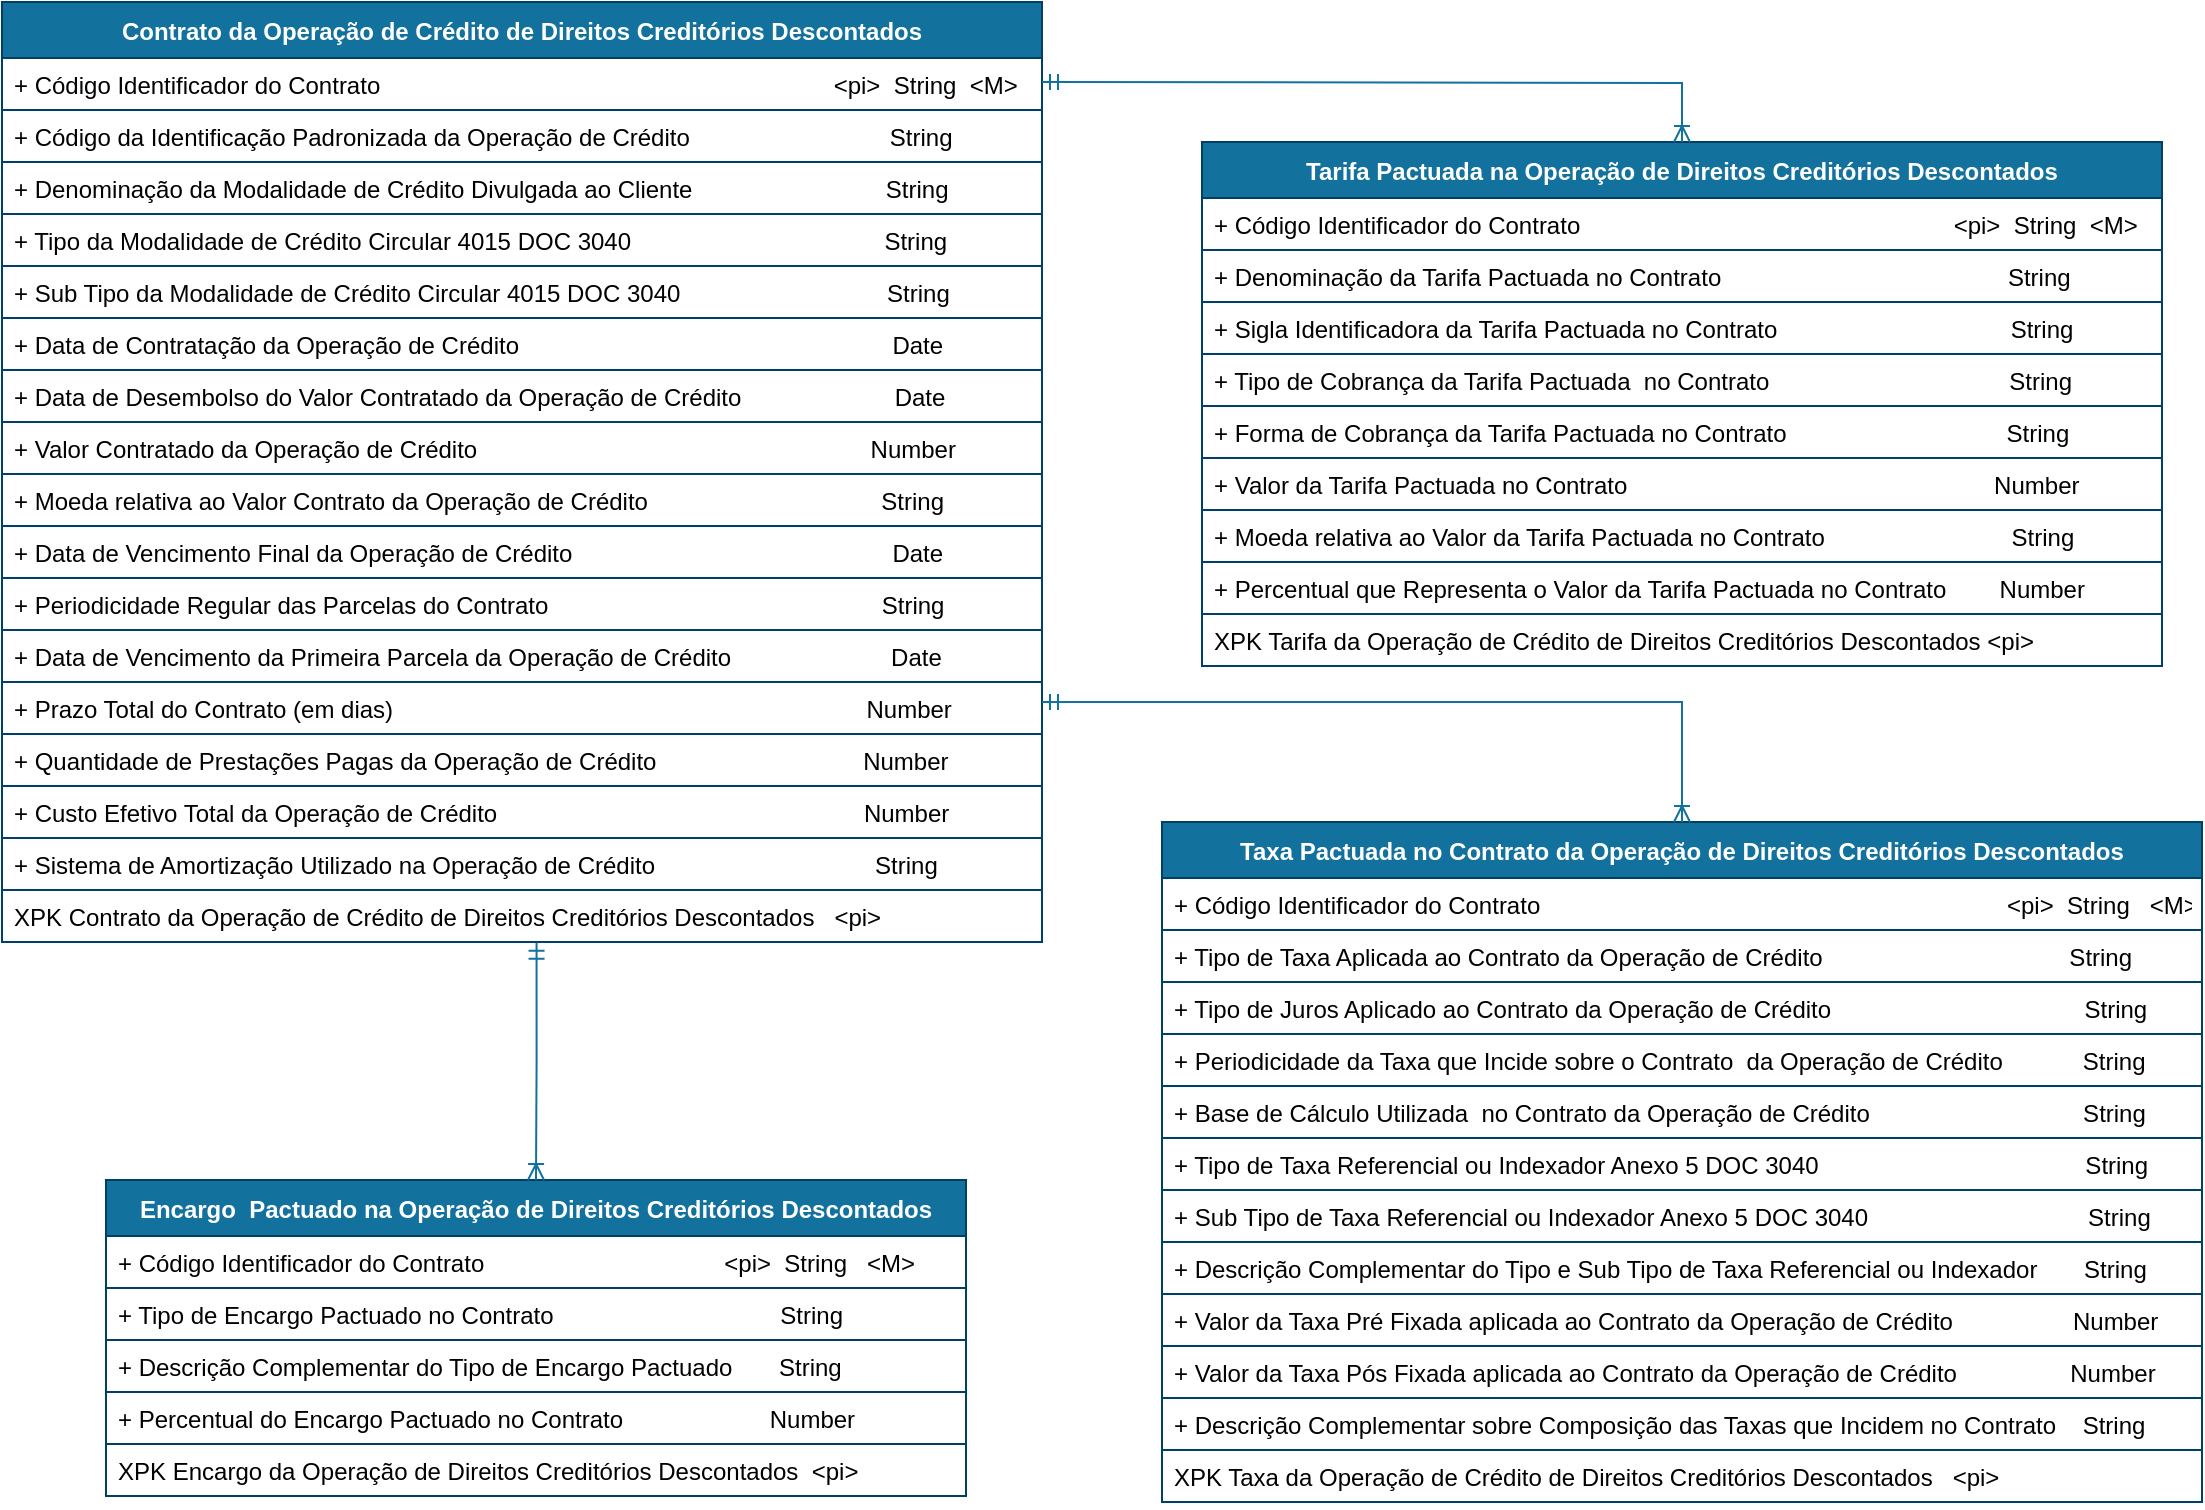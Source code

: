 <mxfile version="14.4.7" type="device"><diagram id="R2lEEEUBdFMjLlhIrx00" name="Contract_InvoiceFinancings"><mxGraphModel dx="4762" dy="3962" grid="1" gridSize="10" guides="1" tooltips="1" connect="1" arrows="1" fold="1" page="1" pageScale="1" pageWidth="1169" pageHeight="827" math="0" shadow="0" extFonts="Permanent Marker^https://fonts.googleapis.com/css?family=Permanent+Marker"><root><mxCell id="0"/><mxCell id="1" parent="0"/><mxCell id="60lF1ffTMrgxbmRKW-hQ-1" value="Contrato da Operação de Crédito de Direitos Creditórios Descontados" style="swimlane;fontStyle=1;childLayout=stackLayout;horizontal=1;startSize=28;horizontalStack=0;resizeParent=1;resizeParentMax=0;resizeLast=0;collapsible=1;marginBottom=0;rounded=0;shadow=0;comic=0;sketch=0;align=center;html=0;autosize=1;fillColor=#13719E;strokeColor=#003F66;fontColor=#FFFFFF;" parent="1" vertex="1"><mxGeometry x="-3480" y="-3260" width="520" height="470" as="geometry"/></mxCell><mxCell id="60lF1ffTMrgxbmRKW-hQ-2" value="+ Código Identificador do Contrato                                                                    &lt;pi&gt;  String  &lt;M&gt;" style="text;fillColor=none;align=left;verticalAlign=top;spacingLeft=4;spacingRight=4;overflow=hidden;rotatable=0;points=[[0,0.5],[1,0.5]];portConstraint=eastwest;strokeColor=#003F66;" parent="60lF1ffTMrgxbmRKW-hQ-1" vertex="1"><mxGeometry y="28" width="520" height="26" as="geometry"/></mxCell><mxCell id="60lF1ffTMrgxbmRKW-hQ-3" value="+ Código da Identificação Padronizada da Operação de Crédito                              String      " style="text;fillColor=none;align=left;verticalAlign=top;spacingLeft=4;spacingRight=4;overflow=hidden;rotatable=0;points=[[0,0.5],[1,0.5]];portConstraint=eastwest;strokeColor=#003F66;" parent="60lF1ffTMrgxbmRKW-hQ-1" vertex="1"><mxGeometry y="54" width="520" height="26" as="geometry"/></mxCell><mxCell id="60lF1ffTMrgxbmRKW-hQ-4" value="+ Denominação da Modalidade de Crédito Divulgada ao Cliente                             String" style="text;fillColor=none;align=left;verticalAlign=top;spacingLeft=4;spacingRight=4;overflow=hidden;rotatable=0;points=[[0,0.5],[1,0.5]];portConstraint=eastwest;strokeColor=#003F66;" parent="60lF1ffTMrgxbmRKW-hQ-1" vertex="1"><mxGeometry y="80" width="520" height="26" as="geometry"/></mxCell><mxCell id="60lF1ffTMrgxbmRKW-hQ-5" value="+ Tipo da Modalidade de Crédito Circular 4015 DOC 3040                                      String" style="text;fillColor=none;align=left;verticalAlign=top;spacingLeft=4;spacingRight=4;overflow=hidden;rotatable=0;points=[[0,0.5],[1,0.5]];portConstraint=eastwest;strokeColor=#003F66;" parent="60lF1ffTMrgxbmRKW-hQ-1" vertex="1"><mxGeometry y="106" width="520" height="26" as="geometry"/></mxCell><mxCell id="60lF1ffTMrgxbmRKW-hQ-6" value="+ Sub Tipo da Modalidade de Crédito Circular 4015 DOC 3040                               String" style="text;fillColor=none;align=left;verticalAlign=top;spacingLeft=4;spacingRight=4;overflow=hidden;rotatable=0;points=[[0,0.5],[1,0.5]];portConstraint=eastwest;strokeColor=#003F66;" parent="60lF1ffTMrgxbmRKW-hQ-1" vertex="1"><mxGeometry y="132" width="520" height="26" as="geometry"/></mxCell><mxCell id="60lF1ffTMrgxbmRKW-hQ-7" value="+ Data de Contratação da Operação de Crédito                                                        Date" style="text;fillColor=none;align=left;verticalAlign=top;spacingLeft=4;spacingRight=4;overflow=hidden;rotatable=0;points=[[0,0.5],[1,0.5]];portConstraint=eastwest;strokeColor=#003F66;" parent="60lF1ffTMrgxbmRKW-hQ-1" vertex="1"><mxGeometry y="158" width="520" height="26" as="geometry"/></mxCell><mxCell id="60lF1ffTMrgxbmRKW-hQ-8" value="+ Data de Desembolso do Valor Contratado da Operação de Crédito                       Date" style="text;fillColor=none;align=left;verticalAlign=top;spacingLeft=4;spacingRight=4;overflow=hidden;rotatable=0;points=[[0,0.5],[1,0.5]];portConstraint=eastwest;strokeColor=#003F66;" parent="60lF1ffTMrgxbmRKW-hQ-1" vertex="1"><mxGeometry y="184" width="520" height="26" as="geometry"/></mxCell><mxCell id="60lF1ffTMrgxbmRKW-hQ-9" value="+ Valor Contratado da Operação de Crédito                                                           Number" style="text;fillColor=none;align=left;verticalAlign=top;spacingLeft=4;spacingRight=4;overflow=hidden;rotatable=0;points=[[0,0.5],[1,0.5]];portConstraint=eastwest;strokeColor=#003F66;" parent="60lF1ffTMrgxbmRKW-hQ-1" vertex="1"><mxGeometry y="210" width="520" height="26" as="geometry"/></mxCell><mxCell id="60lF1ffTMrgxbmRKW-hQ-10" value="+ Moeda relativa ao Valor Contrato da Operação de Crédito                                   String" style="text;fillColor=none;align=left;verticalAlign=top;spacingLeft=4;spacingRight=4;overflow=hidden;rotatable=0;points=[[0,0.5],[1,0.5]];portConstraint=eastwest;strokeColor=#003F66;" parent="60lF1ffTMrgxbmRKW-hQ-1" vertex="1"><mxGeometry y="236" width="520" height="26" as="geometry"/></mxCell><mxCell id="60lF1ffTMrgxbmRKW-hQ-11" value="+ Data de Vencimento Final da Operação de Crédito                                                Date" style="text;fillColor=none;align=left;verticalAlign=top;spacingLeft=4;spacingRight=4;overflow=hidden;rotatable=0;points=[[0,0.5],[1,0.5]];portConstraint=eastwest;strokeColor=#003F66;" parent="60lF1ffTMrgxbmRKW-hQ-1" vertex="1"><mxGeometry y="262" width="520" height="26" as="geometry"/></mxCell><mxCell id="60lF1ffTMrgxbmRKW-hQ-12" value="+ Periodicidade Regular das Parcelas do Contrato                                                  String" style="text;fillColor=none;align=left;verticalAlign=top;spacingLeft=4;spacingRight=4;overflow=hidden;rotatable=0;points=[[0,0.5],[1,0.5]];portConstraint=eastwest;strokeColor=#003F66;" parent="60lF1ffTMrgxbmRKW-hQ-1" vertex="1"><mxGeometry y="288" width="520" height="26" as="geometry"/></mxCell><mxCell id="60lF1ffTMrgxbmRKW-hQ-13" value="+ Data de Vencimento da Primeira Parcela da Operação de Crédito                        Date" style="text;fillColor=none;align=left;verticalAlign=top;spacingLeft=4;spacingRight=4;overflow=hidden;rotatable=0;points=[[0,0.5],[1,0.5]];portConstraint=eastwest;strokeColor=#003F66;" parent="60lF1ffTMrgxbmRKW-hQ-1" vertex="1"><mxGeometry y="314" width="520" height="26" as="geometry"/></mxCell><mxCell id="60lF1ffTMrgxbmRKW-hQ-14" value="+ Prazo Total do Contrato (em dias)                                                                       Number  " style="text;fillColor=none;align=left;verticalAlign=top;spacingLeft=4;spacingRight=4;overflow=hidden;rotatable=0;points=[[0,0.5],[1,0.5]];portConstraint=eastwest;strokeColor=#003F66;" parent="60lF1ffTMrgxbmRKW-hQ-1" vertex="1"><mxGeometry y="340" width="520" height="26" as="geometry"/></mxCell><mxCell id="60lF1ffTMrgxbmRKW-hQ-15" value="+ Quantidade de Prestações Pagas da Operação de Crédito                               Number  " style="text;fillColor=none;align=left;verticalAlign=top;spacingLeft=4;spacingRight=4;overflow=hidden;rotatable=0;points=[[0,0.5],[1,0.5]];portConstraint=eastwest;strokeColor=#003F66;" parent="60lF1ffTMrgxbmRKW-hQ-1" vertex="1"><mxGeometry y="366" width="520" height="26" as="geometry"/></mxCell><mxCell id="60lF1ffTMrgxbmRKW-hQ-16" value="+ Custo Efetivo Total da Operação de Crédito                                                       Number" style="text;fillColor=none;align=left;verticalAlign=top;spacingLeft=4;spacingRight=4;overflow=hidden;rotatable=0;points=[[0,0.5],[1,0.5]];portConstraint=eastwest;strokeColor=#003F66;" parent="60lF1ffTMrgxbmRKW-hQ-1" vertex="1"><mxGeometry y="392" width="520" height="26" as="geometry"/></mxCell><mxCell id="60lF1ffTMrgxbmRKW-hQ-17" value="+ Sistema de Amortização Utilizado na Operação de Crédito                                 String" style="text;fillColor=none;align=left;verticalAlign=top;spacingLeft=4;spacingRight=4;overflow=hidden;rotatable=0;points=[[0,0.5],[1,0.5]];portConstraint=eastwest;strokeColor=#003F66;" parent="60lF1ffTMrgxbmRKW-hQ-1" vertex="1"><mxGeometry y="418" width="520" height="26" as="geometry"/></mxCell><mxCell id="60lF1ffTMrgxbmRKW-hQ-39" value="XPK Contrato da Operação de Crédito de Direitos Creditórios Descontados   &lt;pi&gt;" style="text;fillColor=none;align=left;verticalAlign=top;spacingLeft=4;spacingRight=4;overflow=hidden;rotatable=0;points=[[0,0.5],[1,0.5]];portConstraint=eastwest;strokeColor=#003F66;" parent="60lF1ffTMrgxbmRKW-hQ-1" vertex="1"><mxGeometry y="444" width="520" height="26" as="geometry"/></mxCell><mxCell id="lpBac7nm1MDXzwJKRAIq-2" value="Taxa Pactuada no Contrato da Operação de Direitos Creditórios Descontados" style="swimlane;fontStyle=1;childLayout=stackLayout;horizontal=1;startSize=28;horizontalStack=0;resizeParent=1;resizeParentMax=0;resizeLast=0;collapsible=1;marginBottom=0;rounded=0;shadow=0;comic=0;sketch=0;align=center;html=0;autosize=1;fillColor=#13719E;strokeColor=#003F66;fontColor=#FFFFFF;" vertex="1" parent="1"><mxGeometry x="-2900" y="-2850" width="520" height="340" as="geometry"/></mxCell><mxCell id="lpBac7nm1MDXzwJKRAIq-3" value="+ Código Identificador do Contrato                                                                      &lt;pi&gt;  String   &lt;M&gt;" style="text;fillColor=none;align=left;verticalAlign=top;spacingLeft=4;spacingRight=4;overflow=hidden;rotatable=0;points=[[0,0.5],[1,0.5]];portConstraint=eastwest;strokeColor=#003F66;" vertex="1" parent="lpBac7nm1MDXzwJKRAIq-2"><mxGeometry y="28" width="520" height="26" as="geometry"/></mxCell><mxCell id="lpBac7nm1MDXzwJKRAIq-19" value="+ Tipo de Taxa Aplicada ao Contrato da Operação de Crédito                                     String" style="text;fillColor=none;align=left;verticalAlign=top;spacingLeft=4;spacingRight=4;overflow=hidden;rotatable=0;points=[[0,0.5],[1,0.5]];portConstraint=eastwest;strokeColor=#003F66;" vertex="1" parent="lpBac7nm1MDXzwJKRAIq-2"><mxGeometry y="54" width="520" height="26" as="geometry"/></mxCell><mxCell id="lpBac7nm1MDXzwJKRAIq-20" value="+ Tipo de Juros Aplicado ao Contrato da Operação de Crédito                                      String" style="text;fillColor=none;align=left;verticalAlign=top;spacingLeft=4;spacingRight=4;overflow=hidden;rotatable=0;points=[[0,0.5],[1,0.5]];portConstraint=eastwest;strokeColor=#003F66;" vertex="1" parent="lpBac7nm1MDXzwJKRAIq-2"><mxGeometry y="80" width="520" height="26" as="geometry"/></mxCell><mxCell id="lpBac7nm1MDXzwJKRAIq-21" value="+ Periodicidade da Taxa que Incide sobre o Contrato  da Operação de Crédito            String" style="text;fillColor=none;align=left;verticalAlign=top;spacingLeft=4;spacingRight=4;overflow=hidden;rotatable=0;points=[[0,0.5],[1,0.5]];portConstraint=eastwest;strokeColor=#003F66;" vertex="1" parent="lpBac7nm1MDXzwJKRAIq-2"><mxGeometry y="106" width="520" height="26" as="geometry"/></mxCell><mxCell id="lpBac7nm1MDXzwJKRAIq-22" value="+ Base de Cálculo Utilizada  no Contrato da Operação de Crédito                                String" style="text;fillColor=none;align=left;verticalAlign=top;spacingLeft=4;spacingRight=4;overflow=hidden;rotatable=0;points=[[0,0.5],[1,0.5]];portConstraint=eastwest;strokeColor=#003F66;" vertex="1" parent="lpBac7nm1MDXzwJKRAIq-2"><mxGeometry y="132" width="520" height="26" as="geometry"/></mxCell><mxCell id="lpBac7nm1MDXzwJKRAIq-23" value="+ Tipo de Taxa Referencial ou Indexador Anexo 5 DOC 3040                                        String" style="text;fillColor=none;align=left;verticalAlign=top;spacingLeft=4;spacingRight=4;overflow=hidden;rotatable=0;points=[[0,0.5],[1,0.5]];portConstraint=eastwest;strokeColor=#003F66;" vertex="1" parent="lpBac7nm1MDXzwJKRAIq-2"><mxGeometry y="158" width="520" height="26" as="geometry"/></mxCell><mxCell id="lpBac7nm1MDXzwJKRAIq-24" value="+ Sub Tipo de Taxa Referencial ou Indexador Anexo 5 DOC 3040                                 String" style="text;fillColor=none;align=left;verticalAlign=top;spacingLeft=4;spacingRight=4;overflow=hidden;rotatable=0;points=[[0,0.5],[1,0.5]];portConstraint=eastwest;strokeColor=#003F66;" vertex="1" parent="lpBac7nm1MDXzwJKRAIq-2"><mxGeometry y="184" width="520" height="26" as="geometry"/></mxCell><mxCell id="lpBac7nm1MDXzwJKRAIq-25" value="+ Descrição Complementar do Tipo e Sub Tipo de Taxa Referencial ou Indexador       String  " style="text;fillColor=none;align=left;verticalAlign=top;spacingLeft=4;spacingRight=4;overflow=hidden;rotatable=0;points=[[0,0.5],[1,0.5]];portConstraint=eastwest;strokeColor=#003F66;" vertex="1" parent="lpBac7nm1MDXzwJKRAIq-2"><mxGeometry y="210" width="520" height="26" as="geometry"/></mxCell><mxCell id="lpBac7nm1MDXzwJKRAIq-26" value="+ Valor da Taxa Pré Fixada aplicada ao Contrato da Operação de Crédito                  Number" style="text;fillColor=none;align=left;verticalAlign=top;spacingLeft=4;spacingRight=4;overflow=hidden;rotatable=0;points=[[0,0.5],[1,0.5]];portConstraint=eastwest;strokeColor=#003F66;" vertex="1" parent="lpBac7nm1MDXzwJKRAIq-2"><mxGeometry y="236" width="520" height="26" as="geometry"/></mxCell><mxCell id="lpBac7nm1MDXzwJKRAIq-27" value="+ Valor da Taxa Pós Fixada aplicada ao Contrato da Operação de Crédito                 Number" style="text;fillColor=none;align=left;verticalAlign=top;spacingLeft=4;spacingRight=4;overflow=hidden;rotatable=0;points=[[0,0.5],[1,0.5]];portConstraint=eastwest;strokeColor=#003F66;" vertex="1" parent="lpBac7nm1MDXzwJKRAIq-2"><mxGeometry y="262" width="520" height="26" as="geometry"/></mxCell><mxCell id="lpBac7nm1MDXzwJKRAIq-28" value="+ Descrição Complementar sobre Composição das Taxas que Incidem no Contrato    String" style="text;fillColor=none;align=left;verticalAlign=top;spacingLeft=4;spacingRight=4;overflow=hidden;rotatable=0;points=[[0,0.5],[1,0.5]];portConstraint=eastwest;strokeColor=#003F66;" vertex="1" parent="lpBac7nm1MDXzwJKRAIq-2"><mxGeometry y="288" width="520" height="26" as="geometry"/></mxCell><mxCell id="lpBac7nm1MDXzwJKRAIq-40" value="XPK Taxa da Operação de Crédito de Direitos Creditórios Descontados   &lt;pi&gt;" style="text;fillColor=none;align=left;verticalAlign=top;spacingLeft=4;spacingRight=4;overflow=hidden;rotatable=0;points=[[0,0.5],[1,0.5]];portConstraint=eastwest;strokeColor=#003F66;" vertex="1" parent="lpBac7nm1MDXzwJKRAIq-2"><mxGeometry y="314" width="520" height="26" as="geometry"/></mxCell><mxCell id="lpBac7nm1MDXzwJKRAIq-41" value="Encargo  Pactuado na Operação de Direitos Creditórios Descontados" style="swimlane;fontStyle=1;childLayout=stackLayout;horizontal=1;startSize=28;horizontalStack=0;resizeParent=1;resizeParentMax=0;resizeLast=0;collapsible=1;marginBottom=0;rounded=0;shadow=0;comic=0;sketch=0;align=center;html=0;autosize=1;fillColor=#13719E;strokeColor=#003F66;fontColor=#FFFFFF;" vertex="1" parent="1"><mxGeometry x="-3428" y="-2671" width="430" height="158" as="geometry"/></mxCell><mxCell id="lpBac7nm1MDXzwJKRAIq-42" value="+ Código Identificador do Contrato                                    &lt;pi&gt;  String   &lt;M&gt;" style="text;fillColor=none;align=left;verticalAlign=top;spacingLeft=4;spacingRight=4;overflow=hidden;rotatable=0;points=[[0,0.5],[1,0.5]];portConstraint=eastwest;strokeColor=#003F66;" vertex="1" parent="lpBac7nm1MDXzwJKRAIq-41"><mxGeometry y="28" width="430" height="26" as="geometry"/></mxCell><mxCell id="lpBac7nm1MDXzwJKRAIq-60" value="+ Tipo de Encargo Pactuado no Contrato                                  String" style="text;fillColor=none;align=left;verticalAlign=top;spacingLeft=4;spacingRight=4;overflow=hidden;rotatable=0;points=[[0,0.5],[1,0.5]];portConstraint=eastwest;strokeColor=#003F66;" vertex="1" parent="lpBac7nm1MDXzwJKRAIq-41"><mxGeometry y="54" width="430" height="26" as="geometry"/></mxCell><mxCell id="lpBac7nm1MDXzwJKRAIq-61" value="+ Descrição Complementar do Tipo de Encargo Pactuado       String" style="text;fillColor=none;align=left;verticalAlign=top;spacingLeft=4;spacingRight=4;overflow=hidden;rotatable=0;points=[[0,0.5],[1,0.5]];portConstraint=eastwest;strokeColor=#003F66;" vertex="1" parent="lpBac7nm1MDXzwJKRAIq-41"><mxGeometry y="80" width="430" height="26" as="geometry"/></mxCell><mxCell id="lpBac7nm1MDXzwJKRAIq-62" value="+ Percentual do Encargo Pactuado no Contrato                      Number" style="text;fillColor=none;align=left;verticalAlign=top;spacingLeft=4;spacingRight=4;overflow=hidden;rotatable=0;points=[[0,0.5],[1,0.5]];portConstraint=eastwest;strokeColor=#003F66;" vertex="1" parent="lpBac7nm1MDXzwJKRAIq-41"><mxGeometry y="106" width="430" height="26" as="geometry"/></mxCell><mxCell id="lpBac7nm1MDXzwJKRAIq-63" value="XPK Encargo da Operação de Direitos Creditórios Descontados  &lt;pi&gt;" style="text;fillColor=none;align=left;verticalAlign=top;spacingLeft=4;spacingRight=4;overflow=hidden;rotatable=0;points=[[0,0.5],[1,0.5]];portConstraint=eastwest;strokeColor=#003F66;" vertex="1" parent="lpBac7nm1MDXzwJKRAIq-41"><mxGeometry y="132" width="430" height="26" as="geometry"/></mxCell><mxCell id="lpBac7nm1MDXzwJKRAIq-65" value="Tarifa Pactuada na Operação de Direitos Creditórios Descontados" style="swimlane;fontStyle=1;childLayout=stackLayout;horizontal=1;startSize=28;horizontalStack=0;resizeParent=1;resizeParentMax=0;resizeLast=0;collapsible=1;marginBottom=0;rounded=0;shadow=0;comic=0;sketch=0;align=center;html=0;autosize=1;fillColor=#13719E;strokeColor=#003F66;fontColor=#FFFFFF;" vertex="1" parent="1"><mxGeometry x="-2880" y="-3190" width="480" height="262" as="geometry"/></mxCell><mxCell id="lpBac7nm1MDXzwJKRAIq-66" value="+ Código Identificador do Contrato                                                        &lt;pi&gt;  String  &lt;M&gt;" style="text;fillColor=none;align=left;verticalAlign=top;spacingLeft=4;spacingRight=4;overflow=hidden;rotatable=0;points=[[0,0.5],[1,0.5]];portConstraint=eastwest;strokeColor=#003F66;" vertex="1" parent="lpBac7nm1MDXzwJKRAIq-65"><mxGeometry y="28" width="480" height="26" as="geometry"/></mxCell><mxCell id="lpBac7nm1MDXzwJKRAIq-67" value="+ Denominação da Tarifa Pactuada no Contrato                                           String" style="text;fillColor=none;align=left;verticalAlign=top;spacingLeft=4;spacingRight=4;overflow=hidden;rotatable=0;points=[[0,0.5],[1,0.5]];portConstraint=eastwest;strokeColor=#003F66;" vertex="1" parent="lpBac7nm1MDXzwJKRAIq-65"><mxGeometry y="54" width="480" height="26" as="geometry"/></mxCell><mxCell id="lpBac7nm1MDXzwJKRAIq-68" value="+ Sigla Identificadora da Tarifa Pactuada no Contrato                                   String" style="text;fillColor=none;align=left;verticalAlign=top;spacingLeft=4;spacingRight=4;overflow=hidden;rotatable=0;points=[[0,0.5],[1,0.5]];portConstraint=eastwest;strokeColor=#003F66;" vertex="1" parent="lpBac7nm1MDXzwJKRAIq-65"><mxGeometry y="80" width="480" height="26" as="geometry"/></mxCell><mxCell id="lpBac7nm1MDXzwJKRAIq-69" value="+ Tipo de Cobrança da Tarifa Pactuada  no Contrato                                    String" style="text;fillColor=none;align=left;verticalAlign=top;spacingLeft=4;spacingRight=4;overflow=hidden;rotatable=0;points=[[0,0.5],[1,0.5]];portConstraint=eastwest;strokeColor=#003F66;" vertex="1" parent="lpBac7nm1MDXzwJKRAIq-65"><mxGeometry y="106" width="480" height="26" as="geometry"/></mxCell><mxCell id="lpBac7nm1MDXzwJKRAIq-70" value="+ Forma de Cobrança da Tarifa Pactuada no Contrato                                 String" style="text;fillColor=none;align=left;verticalAlign=top;spacingLeft=4;spacingRight=4;overflow=hidden;rotatable=0;points=[[0,0.5],[1,0.5]];portConstraint=eastwest;strokeColor=#003F66;" vertex="1" parent="lpBac7nm1MDXzwJKRAIq-65"><mxGeometry y="132" width="480" height="26" as="geometry"/></mxCell><mxCell id="lpBac7nm1MDXzwJKRAIq-71" value="+ Valor da Tarifa Pactuada no Contrato                                                       Number" style="text;fillColor=none;align=left;verticalAlign=top;spacingLeft=4;spacingRight=4;overflow=hidden;rotatable=0;points=[[0,0.5],[1,0.5]];portConstraint=eastwest;strokeColor=#003F66;" vertex="1" parent="lpBac7nm1MDXzwJKRAIq-65"><mxGeometry y="158" width="480" height="26" as="geometry"/></mxCell><mxCell id="lpBac7nm1MDXzwJKRAIq-72" value="+ Moeda relativa ao Valor da Tarifa Pactuada no Contrato                            String" style="text;fillColor=none;align=left;verticalAlign=top;spacingLeft=4;spacingRight=4;overflow=hidden;rotatable=0;points=[[0,0.5],[1,0.5]];portConstraint=eastwest;strokeColor=#003F66;" vertex="1" parent="lpBac7nm1MDXzwJKRAIq-65"><mxGeometry y="184" width="480" height="26" as="geometry"/></mxCell><mxCell id="lpBac7nm1MDXzwJKRAIq-73" value="+ Percentual que Representa o Valor da Tarifa Pactuada no Contrato        Number" style="text;fillColor=none;align=left;verticalAlign=top;spacingLeft=4;spacingRight=4;overflow=hidden;rotatable=0;points=[[0,0.5],[1,0.5]];portConstraint=eastwest;strokeColor=#003F66;" vertex="1" parent="lpBac7nm1MDXzwJKRAIq-65"><mxGeometry y="210" width="480" height="26" as="geometry"/></mxCell><mxCell id="lpBac7nm1MDXzwJKRAIq-77" value="XPK Tarifa da Operação de Crédito de Direitos Creditórios Descontados &lt;pi&gt;" style="text;fillColor=none;align=left;verticalAlign=top;spacingLeft=4;spacingRight=4;overflow=hidden;rotatable=0;points=[[0,0.5],[1,0.5]];portConstraint=eastwest;strokeColor=#003F66;" vertex="1" parent="lpBac7nm1MDXzwJKRAIq-65"><mxGeometry y="236" width="480" height="26" as="geometry"/></mxCell><mxCell id="lpBac7nm1MDXzwJKRAIq-97" style="edgeStyle=orthogonalEdgeStyle;rounded=0;orthogonalLoop=1;jettySize=auto;html=1;exitX=1;exitY=0.5;exitDx=0;exitDy=0;endArrow=ERoneToMany;endFill=0;startArrow=ERmandOne;startFill=0;strokeColor=#13719E;entryX=0.5;entryY=0;entryDx=0;entryDy=0;" edge="1" parent="1" target="lpBac7nm1MDXzwJKRAIq-65"><mxGeometry relative="1" as="geometry"><mxPoint x="-2960" y="-3220" as="sourcePoint"/><mxPoint x="-2871" y="-3220" as="targetPoint"/></mxGeometry></mxCell><mxCell id="lpBac7nm1MDXzwJKRAIq-98" style="edgeStyle=orthogonalEdgeStyle;rounded=0;orthogonalLoop=1;jettySize=auto;html=1;exitX=1;exitY=0.5;exitDx=0;exitDy=0;endArrow=ERoneToMany;endFill=0;startArrow=ERmandOne;startFill=0;strokeColor=#13719E;entryX=0.5;entryY=0;entryDx=0;entryDy=0;" edge="1" parent="1" target="lpBac7nm1MDXzwJKRAIq-2"><mxGeometry relative="1" as="geometry"><mxPoint x="-2960" y="-2910" as="sourcePoint"/><mxPoint x="-2640" y="-2900" as="targetPoint"/><Array as="points"><mxPoint x="-2640" y="-2910"/></Array></mxGeometry></mxCell><mxCell id="lpBac7nm1MDXzwJKRAIq-96" style="edgeStyle=orthogonalEdgeStyle;rounded=0;orthogonalLoop=1;jettySize=auto;html=1;exitX=0.514;exitY=1.013;exitDx=0;exitDy=0;endArrow=ERoneToMany;endFill=0;startArrow=ERmandOne;startFill=0;strokeColor=#13719E;exitPerimeter=0;" edge="1" parent="1" source="60lF1ffTMrgxbmRKW-hQ-39" target="lpBac7nm1MDXzwJKRAIq-41"><mxGeometry relative="1" as="geometry"><mxPoint x="-3230" y="-2764" as="sourcePoint"/><mxPoint x="-3150" y="-2764" as="targetPoint"/></mxGeometry></mxCell></root></mxGraphModel></diagram></mxfile>